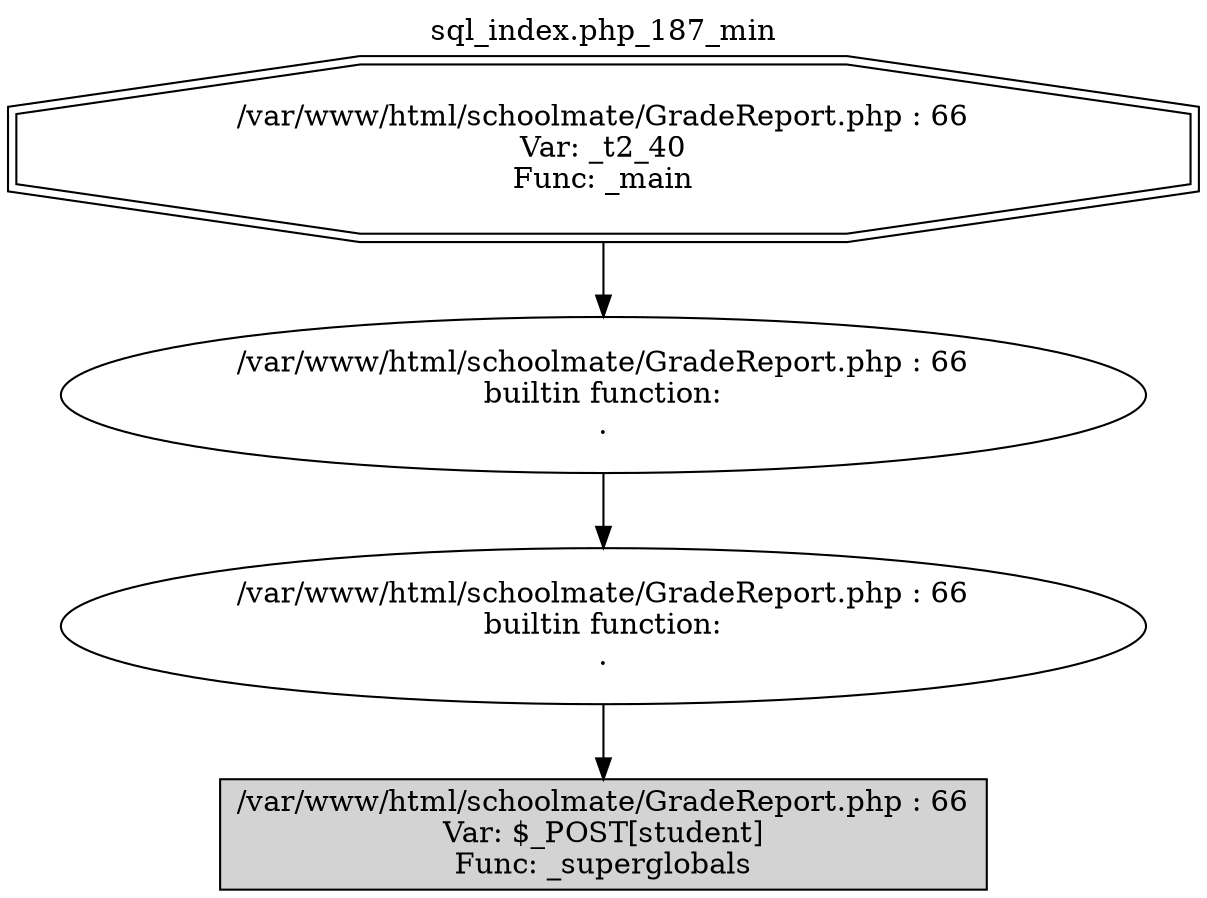 digraph cfg {
  label="sql_index.php_187_min";
  labelloc=t;
  n1 [shape=doubleoctagon, label="/var/www/html/schoolmate/GradeReport.php : 66\nVar: _t2_40\nFunc: _main\n"];
  n2 [shape=ellipse, label="/var/www/html/schoolmate/GradeReport.php : 66\nbuiltin function:\n.\n"];
  n3 [shape=ellipse, label="/var/www/html/schoolmate/GradeReport.php : 66\nbuiltin function:\n.\n"];
  n4 [shape=box, label="/var/www/html/schoolmate/GradeReport.php : 66\nVar: $_POST[student]\nFunc: _superglobals\n",style=filled];
  n1 -> n2;
  n2 -> n3;
  n3 -> n4;
}
